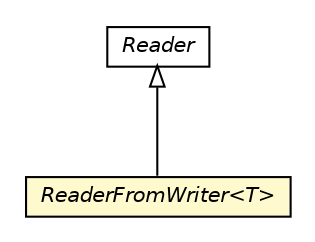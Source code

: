 #!/usr/local/bin/dot
#
# Class diagram 
# Generated by UMLGraph version 5.1 (http://www.umlgraph.org/)
#

digraph G {
	edge [fontname="Helvetica",fontsize=10,labelfontname="Helvetica",labelfontsize=10];
	node [fontname="Helvetica",fontsize=10,shape=plaintext];
	nodesep=0.25;
	ranksep=0.5;
	// com.gc.iotools.stream.reader.ReaderFromWriter<T>
	c843 [label=<<table title="com.gc.iotools.stream.reader.ReaderFromWriter" border="0" cellborder="1" cellspacing="0" cellpadding="2" port="p" bgcolor="lemonChiffon" href="./ReaderFromWriter.html">
		<tr><td><table border="0" cellspacing="0" cellpadding="1">
<tr><td align="center" balign="center"><font face="Helvetica-Oblique"> ReaderFromWriter&lt;T&gt; </font></td></tr>
		</table></td></tr>
		</table>>, fontname="Helvetica", fontcolor="black", fontsize=10.0];
	//com.gc.iotools.stream.reader.ReaderFromWriter<T> extends java.io.Reader
	c873:p -> c843:p [dir=back,arrowtail=empty];
	// java.io.Reader
	c873 [label=<<table title="java.io.Reader" border="0" cellborder="1" cellspacing="0" cellpadding="2" port="p" href="http://java.sun.com/javase/6/docs/api/java/io/Reader.html">
		<tr><td><table border="0" cellspacing="0" cellpadding="1">
<tr><td align="center" balign="center"><font face="Helvetica-Oblique"> Reader </font></td></tr>
		</table></td></tr>
		</table>>, fontname="Helvetica", fontcolor="black", fontsize=10.0];
}

